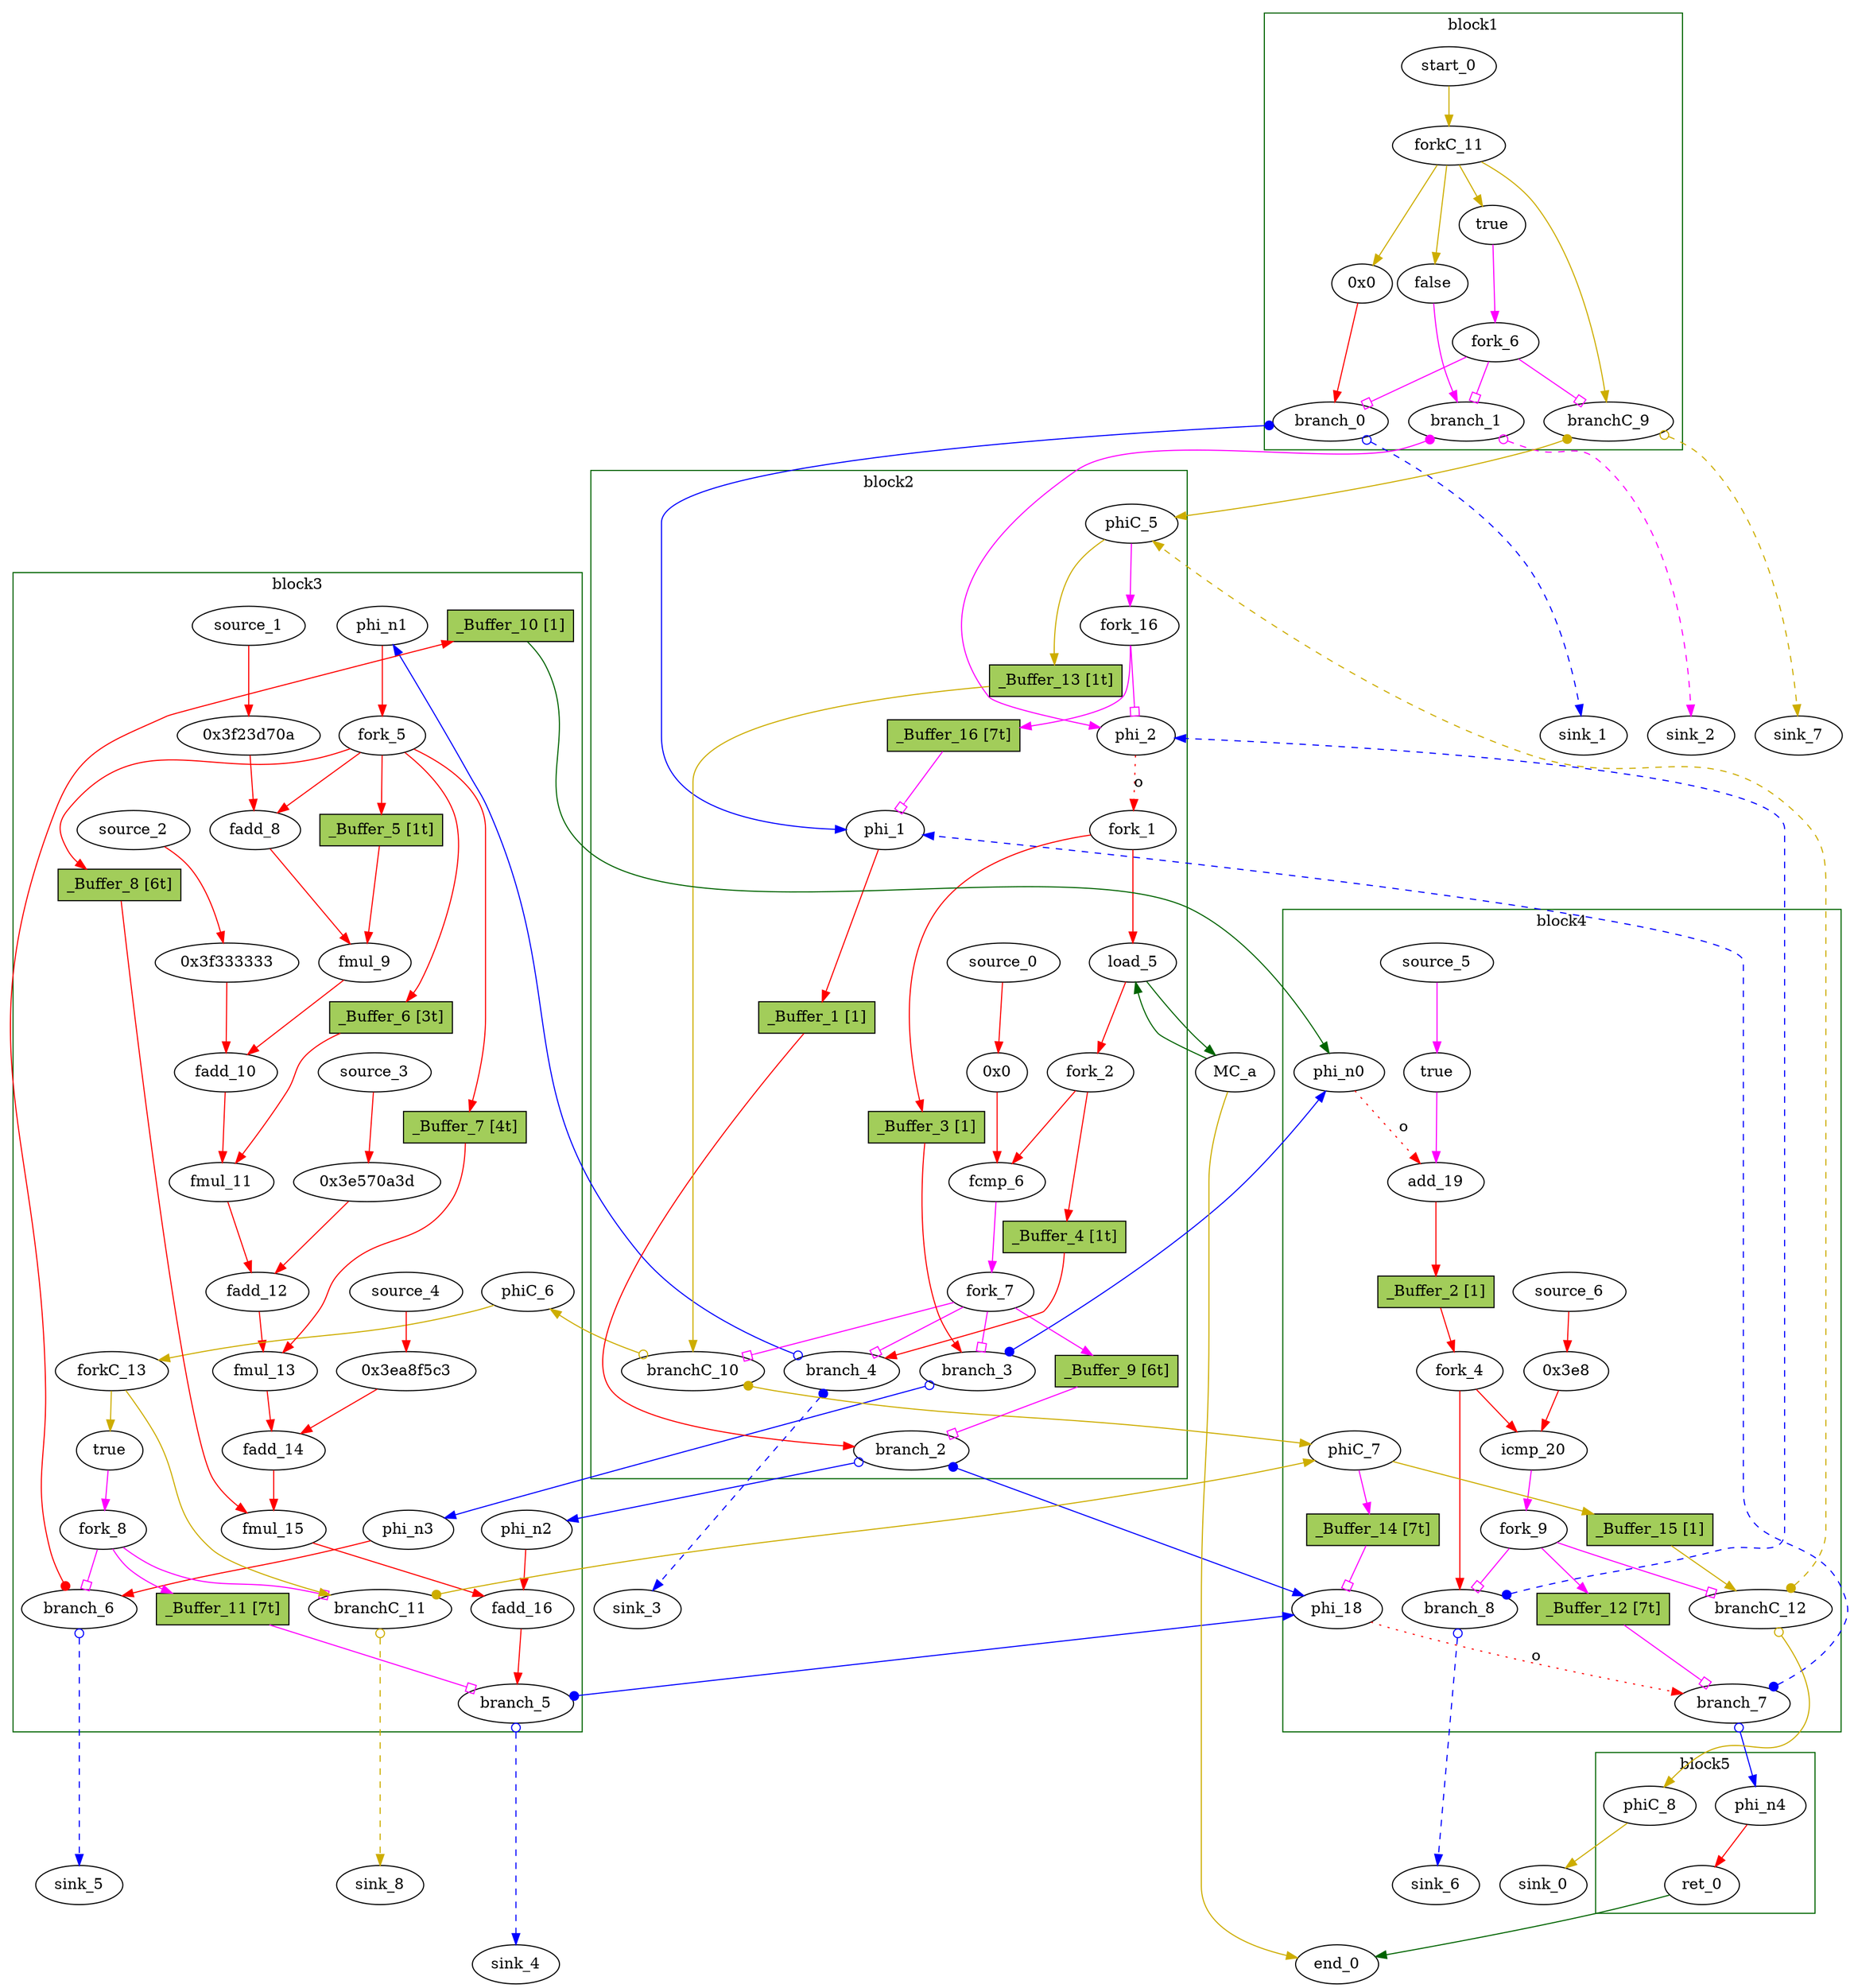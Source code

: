 // Number of blocks: 96
// Number of channels: 140
Digraph G {

  // Blocks
subgraph cluster_1 {
color = "darkgreen"
label = "block1"
  brCst_block1 [type=Constant, in="in1:1", out="out1:1", bbID = 1, value="0x1", label=true,  shape=oval];
  cst_0 [type=Constant, in="in1:32", out="out1:32", bbID = 1, value="0x0", label="0x0",  shape=oval];
  cst_1 [type=Constant, in="in1:1", out="out1:1", bbID = 1, value="0x0", label=false,  shape=oval];
  branch_0 [type=Branch, in="in1:32 in2?:1", out="out1+:32 out2-:32", bbID = 1,  shape=oval];
  branch_1 [type=Branch, in="in1:1 in2?:1", out="out1+:1 out2-:1", bbID = 1,  shape=oval];
  fork_6 [type=Fork, in="in1:1", out="out1:1 out2:1 out3:1", bbID = 1,  shape=oval];
  start_0 [type=Entry, in="in1:0", out="out1:0", bbID = 1,  shape=oval];
  forkC_11 [type=Fork, in="in1:0", out="out1:0 out2:0 out3:0 out4:0", bbID = 1,  shape=oval];
  branchC_9 [type=Branch, in="in1:0 in2?:1", out="out1+:0 out2-:0", bbID = 1,  shape=oval];
}
subgraph cluster_2 {
color = "darkgreen"
label = "block2"
  phi_1 [type=Mux, in="in1?:1 in2:32 in3:32", out="out1:32", delay=1.397, bbID = 2,  shape=oval];
  phi_2 [type=Mux, in="in1?:1 in2:10 in3:10", out="out1:10", delay=1.397, bbID = 2,  shape=oval];
  load_5 [type=Operator, in="in1:32 in2:10", out="out1:32 out2:10", op = "mc_load_op", delay=1.412, latency=2, bbID = 2, portID = 0, offset = 0, retimingDiff=0.4,  shape=oval];
  cst_2 [type=Constant, in="in1:32", out="out1:32", bbID = 2, value="0x0", label="0x0", retimingDiff=0.4,  shape=oval];
  fcmp_6 [type=Operator, in="in1:32 in2:32", out="out1:1", op = "fcmp_ult_op", delay=1.895, latency=2, bbID = 2, retimingDiff=0.4,  shape=oval];
  fork_1 [type=Fork, in="in1:10", out="out1:10 out2:10", bbID = 2,  shape=oval];
  fork_2 [type=Fork, in="in1:32", out="out1:32 out2:32", bbID = 2, retimingDiff=0.4,  shape=oval];
  branch_2 [type=Branch, in="in1:32 in2?:1", out="out1+:32 out2-:32", bbID = 2, retimingDiff=1,  shape=oval];
  branch_3 [type=Branch, in="in1:10 in2?:1", out="out1+:10 out2-:10", bbID = 2, retimingDiff=0.8,  shape=oval];
  branch_4 [type=Branch, in="in1:32 in2?:1", out="out1+:32 out2-:32", bbID = 2, retimingDiff=0.8,  shape=oval];
  fork_7 [type=Fork, in="in1:1", out="out1:1 out2:1 out3:1 out4:1", bbID = 2, retimingDiff=0.8,  shape=oval];
  phiC_5 [type=CntrlMerge, in="in1:0 in2:0", out="out1:0 out2?:1", bbID = 2,  shape=oval];
  branchC_10 [type=Branch, in="in1:0 in2?:1", out="out1+:0 out2-:0", bbID = 2, retimingDiff=0.8,  shape=oval];
  source_0 [type=Source, out="out1:32", bbID = 2, retimingDiff=0.4,  shape=oval];
  fork_16 [type=Fork, in="in1:1", out="out1:1 out2:1", bbID = 2,  shape=oval];
  _Buffer_1 [type=Buffer, in="in1:32", out="out1:32", bbID = 2, slots=1, transparent=false, label="_Buffer_1 [1]",  shape=box, style=filled, fillcolor=darkolivegreen3, height = 0.4];
  _Buffer_3 [type=Buffer, in="in1:10", out="out1:10", bbID = 2, slots=1, transparent=false, label="_Buffer_3 [1]",  shape=box, style=filled, fillcolor=darkolivegreen3, height = 0.4];
  _Buffer_4 [type=Buffer, in="in1:32", out="out1:32", bbID = 2, slots=1, transparent=true, label="_Buffer_4 [1t]",  shape=box, style=filled, fillcolor=darkolivegreen3, height = 0.4];
  _Buffer_9 [type=Buffer, in="in1:1", out="out1:1", bbID = 2, slots=6, transparent=true, label="_Buffer_9 [6t]",  shape=box, style=filled, fillcolor=darkolivegreen3, height = 0.4];
  _Buffer_13 [type=Buffer, in="in1:0", out="out1:0", bbID = 2, slots=1, transparent=true, label="_Buffer_13 [1t]",  shape=box, style=filled, fillcolor=darkolivegreen3, height = 0.4];
  _Buffer_16 [type=Buffer, in="in1:1", out="out1:1", bbID = 2, slots=7, transparent=true, label="_Buffer_16 [7t]",  shape=box, style=filled, fillcolor=darkolivegreen3, height = 0.4];
}
subgraph cluster_3 {
color = "darkgreen"
label = "block3"
  cst_3 [type=Constant, in="in1:32", out="out1:32", bbID = 3, value="0x3f23d70a", label="0x3f23d70a",  shape=oval];
  fadd_8 [type=Operator, in="in1:32 in2:32", out="out1:32", op = "fadd_op", latency=10, bbID = 3,  shape=oval];
  fmul_9 [type=Operator, in="in1:32 in2:32", out="out1:32", op = "fmul_op", latency=6, bbID = 3,  shape=oval];
  cst_4 [type=Constant, in="in1:32", out="out1:32", bbID = 3, value="0x3f333333", label="0x3f333333",  shape=oval];
  fadd_10 [type=Operator, in="in1:32 in2:32", out="out1:32", op = "fadd_op", latency=10, bbID = 3,  shape=oval];
  fmul_11 [type=Operator, in="in1:32 in2:32", out="out1:32", op = "fmul_op", latency=6, bbID = 3,  shape=oval];
  cst_5 [type=Constant, in="in1:32", out="out1:32", bbID = 3, value="0x3e570a3d", label="0x3e570a3d",  shape=oval];
  fadd_12 [type=Operator, in="in1:32 in2:32", out="out1:32", op = "fadd_op", latency=10, bbID = 3,  shape=oval];
  fmul_13 [type=Operator, in="in1:32 in2:32", out="out1:32", op = "fmul_op", latency=6, bbID = 3,  shape=oval];
  cst_6 [type=Constant, in="in1:32", out="out1:32", bbID = 3, value="0x3ea8f5c3", label="0x3ea8f5c3",  shape=oval];
  fadd_14 [type=Operator, in="in1:32 in2:32", out="out1:32", op = "fadd_op", latency=10, bbID = 3,  shape=oval];
  fmul_15 [type=Operator, in="in1:32 in2:32", out="out1:32", op = "fmul_op", latency=6, bbID = 3,  shape=oval];
  fadd_16 [type=Operator, in="in1:32 in2:32", out="out1:32", op = "fadd_op", latency=10, bbID = 3,  shape=oval];
  brCst_block3 [type=Constant, in="in1:1", out="out1:1", bbID = 3, value="0x1", label=true,  shape=oval];
  phi_n1 [type=Merge, in="in1:32", out="out1:32", bbID = 3,  shape=oval];
  phi_n2 [type=Merge, in="in1:32", out="out1:32", bbID = 3,  shape=oval];
  phi_n3 [type=Merge, in="in1:10", out="out1:10", bbID = 3,  shape=oval];
  fork_5 [type=Fork, in="in1:32", out="out1:32 out2:32 out3:32 out4:32 out5:32", bbID = 3,  shape=oval];
  branch_5 [type=Branch, in="in1:32 in2?:1", out="out1+:32 out2-:32", bbID = 3,  shape=oval];
  branch_6 [type=Branch, in="in1:10 in2?:1", out="out1+:10 out2-:10", bbID = 3,  shape=oval];
  fork_8 [type=Fork, in="in1:1", out="out1:1 out2:1 out3:1", bbID = 3,  shape=oval];
  phiC_6 [type=Merge, in="in1:0", out="out1:0", bbID = 3,  shape=oval];
  forkC_13 [type=Fork, in="in1:0", out="out1:0 out2:0", bbID = 3,  shape=oval];
  branchC_11 [type=Branch, in="in1:0 in2?:1", out="out1+:0 out2-:0", bbID = 3,  shape=oval];
  source_1 [type=Source, out="out1:32", bbID = 3,  shape=oval];
  source_2 [type=Source, out="out1:32", bbID = 3,  shape=oval];
  source_3 [type=Source, out="out1:32", bbID = 3,  shape=oval];
  source_4 [type=Source, out="out1:32", bbID = 3,  shape=oval];
  _Buffer_5 [type=Buffer, in="in1:32", out="out1:32", bbID = 3, slots=1, transparent=true, label="_Buffer_5 [1t]",  shape=box, style=filled, fillcolor=darkolivegreen3, height = 0.4];
  _Buffer_6 [type=Buffer, in="in1:32", out="out1:32", bbID = 3, slots=3, transparent=true, label="_Buffer_6 [3t]",  shape=box, style=filled, fillcolor=darkolivegreen3, height = 0.4];
  _Buffer_7 [type=Buffer, in="in1:32", out="out1:32", bbID = 3, slots=4, transparent=true, label="_Buffer_7 [4t]",  shape=box, style=filled, fillcolor=darkolivegreen3, height = 0.4];
  _Buffer_8 [type=Buffer, in="in1:32", out="out1:32", bbID = 3, slots=6, transparent=true, label="_Buffer_8 [6t]",  shape=box, style=filled, fillcolor=darkolivegreen3, height = 0.4];
  _Buffer_10 [type=Buffer, in="in1:10", out="out1:10", bbID = 3, slots=1, transparent=false, label="_Buffer_10 [1]",  shape=box, style=filled, fillcolor=darkolivegreen3, height = 0.4];
  _Buffer_11 [type=Buffer, in="in1:1", out="out1:1", bbID = 3, slots=7, transparent=true, label="_Buffer_11 [7t]",  shape=box, style=filled, fillcolor=darkolivegreen3, height = 0.4];
}
subgraph cluster_4 {
color = "darkgreen"
label = "block4"
  phi_18 [type=Mux, in="in1?:1 in2:32 in3:32", out="out1:32", delay=1.397, bbID = 4, retimingDiff=1,  shape=oval];
  cst_7 [type=Constant, in="in1:1", out="out1:1", bbID = 4, value="0x1", label=true, retimingDiff=0.8,  shape=oval];
  add_19 [type=Operator, in="in1:10 in2:10", out="out1:10", op = "add_op", delay=2.287, bbID = 4, retimingDiff=0.8,  shape=oval];
  cst_8 [type=Constant, in="in1:10", out="out1:10", bbID = 4, value="0x3e8", label="0x3e8", retimingDiff=1,  shape=oval];
  icmp_20 [type=Operator, in="in1:10 in2:10", out="out1:1", op = "icmp_ult_op", delay=1.907, bbID = 4, retimingDiff=1,  shape=oval];
  phi_n0 [type=Merge, in="in1:10 in2:10", out="out1:10", delay=1.397, bbID = 4, retimingDiff=0.8,  shape=oval];
  fork_4 [type=Fork, in="in1:10", out="out1:10 out2:10", bbID = 4, retimingDiff=1,  shape=oval];
  branch_7 [type=Branch, in="in1:32 in2?:1", out="out1+:32 out2-:32", bbID = 4, retimingDiff=1,  shape=oval];
  branch_8 [type=Branch, in="in1:10 in2?:1", out="out1+:10 out2-:10", bbID = 4, retimingDiff=1,  shape=oval];
  fork_9 [type=Fork, in="in1:1", out="out1:1 out2:1 out3:1", bbID = 4, retimingDiff=1,  shape=oval];
  phiC_7 [type=CntrlMerge, in="in1:0 in2:0", out="out1:0 out2?:1", bbID = 4, retimingDiff=0.8,  shape=oval];
  branchC_12 [type=Branch, in="in1:0 in2?:1", out="out1+:0 out2-:0", bbID = 4, retimingDiff=1,  shape=oval];
  source_5 [type=Source, out="out1:1", bbID = 4, retimingDiff=0.8,  shape=oval];
  source_6 [type=Source, out="out1:10", bbID = 4, retimingDiff=1,  shape=oval];
  _Buffer_2 [type=Buffer, in="in1:10", out="out1:10", bbID = 4, slots=1, transparent=false, label="_Buffer_2 [1]",  shape=box, style=filled, fillcolor=darkolivegreen3, height = 0.4];
  _Buffer_12 [type=Buffer, in="in1:1", out="out1:1", bbID = 4, slots=7, transparent=true, label="_Buffer_12 [7t]",  shape=box, style=filled, fillcolor=darkolivegreen3, height = 0.4];
  _Buffer_14 [type=Buffer, in="in1:1", out="out1:1", bbID = 4, slots=7, transparent=true, label="_Buffer_14 [7t]",  shape=box, style=filled, fillcolor=darkolivegreen3, height = 0.4];
  _Buffer_15 [type=Buffer, in="in1:0", out="out1:0", bbID = 4, slots=1, transparent=false, label="_Buffer_15 [1]",  shape=box, style=filled, fillcolor=darkolivegreen3, height = 0.4];
}
subgraph cluster_5 {
color = "darkgreen"
label = "block5"
  ret_0 [type=Operator, in="in1:32", out="out1:32", op = "ret_op", bbID = 5,  shape=oval];
  phi_n4 [type=Merge, in="in1:32", out="out1:32", bbID = 5,  shape=oval];
  phiC_8 [type=Merge, in="in1:0", out="out1:0", bbID = 5,  shape=oval];
}
  MC_a [type=MC, in="in1:10*l0a", out="out1:32*l0d out2:0*e", bbID = 0, memory = "a", bbcount = 0, ldcount = 1, stcount = 0, ];
  end_0 [type=Exit, in="in1:0*e in2:32", out="out1:32", bbID = 0,  shape=oval];
  sink_0 [type=Sink, in="in1:0", bbID = 0,  shape=oval];
  sink_1 [type=Sink, in="in1:32", bbID = 0,  shape=oval];
  sink_2 [type=Sink, in="in1:1", bbID = 0,  shape=oval];
  sink_3 [type=Sink, in="in1:32", bbID = 0,  shape=oval];
  sink_4 [type=Sink, in="in1:32", bbID = 0,  shape=oval];
  sink_5 [type=Sink, in="in1:10", bbID = 0,  shape=oval];
  sink_6 [type=Sink, in="in1:10", bbID = 0,  shape=oval];
  sink_7 [type=Sink, in="in1:0", bbID = 0,  shape=oval];
  sink_8 [type=Sink, in="in1:0", bbID = 0,  shape=oval];

  // Channels
  brCst_block1 -> fork_6 [from=out1, to=in1, arrowhead=normal, color=magenta];
  cst_0 -> branch_0 [from=out1, to=in1, arrowhead=normal, color=red];
  phi_1 -> _Buffer_1 [from=out1, to=in1, arrowhead=normal, color=red];
  cst_1 -> branch_1 [from=out1, to=in1, arrowhead=normal, color=magenta];
  phi_2 -> fork_1 [from=out1, to=in1, arrowhead=normal, color=red, slots=1, style=dotted, label="o", transparent=true];
  load_5 -> fork_2 [from=out1, to=in1, arrowhead=normal, color=red];
  load_5 -> MC_a [from=out2, to=in1, arrowhead=normal, color=darkgreen];
  cst_2 -> fcmp_6 [from=out1, to=in2, arrowhead=normal, color=red];
  fcmp_6 -> fork_7 [from=out1, to=in1, arrowhead=normal, color=magenta];
  cst_3 -> fadd_8 [from=out1, to=in2, arrowhead=normal, color=red];
  fadd_8 -> fmul_9 [from=out1, to=in1, arrowhead=normal, color=red];
  fmul_9 -> fadd_10 [from=out1, to=in1, arrowhead=normal, color=red];
  cst_4 -> fadd_10 [from=out1, to=in2, arrowhead=normal, color=red];
  fadd_10 -> fmul_11 [from=out1, to=in1, arrowhead=normal, color=red];
  fmul_11 -> fadd_12 [from=out1, to=in1, arrowhead=normal, color=red];
  cst_5 -> fadd_12 [from=out1, to=in2, arrowhead=normal, color=red];
  fadd_12 -> fmul_13 [from=out1, to=in1, arrowhead=normal, color=red];
  fmul_13 -> fadd_14 [from=out1, to=in1, arrowhead=normal, color=red];
  cst_6 -> fadd_14 [from=out1, to=in2, arrowhead=normal, color=red];
  fadd_14 -> fmul_15 [from=out1, to=in1, arrowhead=normal, color=red];
  fmul_15 -> fadd_16 [from=out1, to=in2, arrowhead=normal, color=red];
  fadd_16 -> branch_5 [from=out1, to=in1, arrowhead=normal, color=red];
  brCst_block3 -> fork_8 [from=out1, to=in1, arrowhead=normal, color=magenta];
  phi_18 -> branch_7 [from=out1, to=in1, arrowhead=normal, color=red, slots=1, style=dotted, label="o", transparent=true];
  cst_7 -> add_19 [from=out1, to=in2, arrowhead=normal, color=magenta];
  add_19 -> _Buffer_2 [from=out1, to=in1, arrowhead=normal, color=red];
  cst_8 -> icmp_20 [from=out1, to=in2, arrowhead=normal, color=red];
  icmp_20 -> fork_9 [from=out1, to=in1, arrowhead=normal, color=magenta];
  ret_0 -> end_0 [from=out1, to=in2, arrowhead=normal, color=darkgreen];
  phi_n0 -> add_19 [from=out1, to=in1, arrowhead=normal, color=red, slots=1, style=dotted, label="o", transparent=true];
  phi_n1 -> fork_5 [from=out1, to=in1, arrowhead=normal, color=red];
  phi_n2 -> fadd_16 [from=out1, to=in1, arrowhead=normal, color=red];
  phi_n3 -> branch_6 [from=out1, to=in1, arrowhead=normal, color=red];
  phi_n4 -> ret_0 [from=out1, to=in1, arrowhead=normal, color=red];
  fork_1 -> load_5 [from=out1, to=in2, arrowhead=normal, color=red];
  fork_1 -> _Buffer_3 [from=out2, to=in1, arrowhead=normal, color=red];
  fork_2 -> fcmp_6 [from=out1, to=in1, arrowhead=normal, color=red];
  fork_2 -> _Buffer_4 [from=out2, to=in1, arrowhead=normal, color=red];
  fork_4 -> icmp_20 [from=out1, to=in1, arrowhead=normal, color=red];
  fork_4 -> branch_8 [from=out2, to=in1, arrowhead=normal, color=red];
  fork_5 -> fadd_8 [from=out1, to=in1, arrowhead=normal, color=red];
  fork_5 -> _Buffer_5 [from=out2, to=in1, arrowhead=normal, color=red];
  fork_5 -> _Buffer_6 [from=out3, to=in1, arrowhead=normal, color=red];
  fork_5 -> _Buffer_7 [from=out4, to=in1, arrowhead=normal, color=red];
  fork_5 -> _Buffer_8 [from=out5, to=in1, arrowhead=normal, color=red];
  branch_0 -> phi_1 [from=out1, to=in2, dir=both, arrowtail=dot, arrowhead=normal, color=blue];
  branch_0 -> sink_1 [from=out2, to=in1, dir=both, arrowtail=odot, arrowhead=normal, color=blue, style=dashed, minlen = 3];
  branch_1 -> phi_2 [from=out1, to=in2, dir=both, arrowtail=dot, arrowhead=normal, color=magenta];
  branch_1 -> sink_2 [from=out2, to=in1, dir=both, arrowtail=odot, arrowhead=normal, color=magenta, style=dashed, minlen = 3];
  fork_6 -> branch_0 [from=out2, to=in2, arrowhead=obox, color=magenta];
  fork_6 -> branch_1 [from=out1, to=in2, arrowhead=obox, color=magenta];
  fork_6 -> branchC_9 [from=out3, to=in2, arrowhead=obox, color=magenta];
  branch_2 -> phi_18 [from=out1, to=in2, dir=both, arrowtail=dot, arrowhead=normal, color=blue];
  branch_2 -> phi_n2 [from=out2, to=in1, dir=both, arrowtail=odot, arrowhead=normal, color=blue];
  branch_3 -> phi_n0 [from=out1, to=in1, dir=both, arrowtail=dot, arrowhead=normal, color=blue];
  branch_3 -> phi_n3 [from=out2, to=in1, dir=both, arrowtail=odot, arrowhead=normal, color=blue];
  branch_4 -> phi_n1 [from=out2, to=in1, dir=both, arrowtail=odot, arrowhead=normal, color=blue];
  branch_4 -> sink_3 [from=out1, to=in1, dir=both, arrowtail=dot, arrowhead=normal, color=blue, style=dashed, minlen = 3];
  fork_7 -> _Buffer_9 [from=out3, to=in1, arrowhead=normal, color=magenta];
  fork_7 -> branch_3 [from=out2, to=in2, arrowhead=obox, color=magenta];
  fork_7 -> branch_4 [from=out1, to=in2, arrowhead=obox, color=magenta];
  fork_7 -> branchC_10 [from=out4, to=in2, arrowhead=obox, color=magenta];
  branch_5 -> phi_18 [from=out1, to=in3, dir=both, arrowtail=dot, arrowhead=normal, color=blue];
  branch_5 -> sink_4 [from=out2, to=in1, dir=both, arrowtail=odot, arrowhead=normal, color=blue, style=dashed, minlen = 3];
  branch_6 -> _Buffer_10 [from=out1, to=in1, dir=both, arrowtail=dot, arrowhead=normal, color=red, constraint=false];
  branch_6 -> sink_5 [from=out2, to=in1, dir=both, arrowtail=odot, arrowhead=normal, color=blue, style=dashed, minlen = 3];
  fork_8 -> _Buffer_11 [from=out2, to=in1, arrowhead=normal, color=magenta];
  fork_8 -> branch_6 [from=out1, to=in2, arrowhead=obox, color=magenta];
  fork_8 -> branchC_11 [from=out3, to=in2, arrowhead=obox, color=magenta];
  branch_7 -> phi_1 [from=out1, to=in3, dir=both, arrowtail=dot, arrowhead=normal, color=blue, style=dashed, minlen = 3];
  branch_7 -> phi_n4 [from=out2, to=in1, dir=both, arrowtail=odot, arrowhead=normal, color=blue];
  branch_8 -> phi_2 [from=out1, to=in3, dir=both, arrowtail=dot, arrowhead=normal, color=blue, style=dashed, minlen = 3];
  branch_8 -> sink_6 [from=out2, to=in1, dir=both, arrowtail=odot, arrowhead=normal, color=blue, style=dashed, minlen = 3];
  fork_9 -> _Buffer_12 [from=out2, to=in1, arrowhead=normal, color=magenta];
  fork_9 -> branch_8 [from=out1, to=in2, arrowhead=obox, color=magenta];
  fork_9 -> branchC_12 [from=out3, to=in2, arrowhead=obox, color=magenta];
  MC_a -> load_5 [from=out1, to=in1, arrowhead=normal, color=darkgreen];
  MC_a -> end_0 [from=out2, to=in1, arrowhead=normal, color=gold3];
  start_0 -> forkC_11 [from=out1, to=in1, arrowhead=normal, color=gold3];
  forkC_11 -> brCst_block1 [from=out4, to=in1, arrowhead=normal, color=gold3];
  forkC_11 -> cst_0 [from=out1, to=in1, arrowhead=normal, color=gold3];
  forkC_11 -> cst_1 [from=out2, to=in1, arrowhead=normal, color=gold3];
  forkC_11 -> branchC_9 [from=out3, to=in1, arrowhead=normal, color=gold3];
  branchC_9 -> phiC_5 [from=out1, to=in1, dir=both, arrowtail=dot, arrowhead=normal, color=gold3];
  branchC_9 -> sink_7 [from=out2, to=in1, dir=both, arrowtail=odot, arrowhead=normal, color=gold3, style=dashed, minlen = 3];
  phiC_5 -> _Buffer_13 [from=out1, to=in1, arrowhead=normal, color=gold3];
  phiC_5 -> fork_16 [from=out2, to=in1, arrowhead=normal, color=magenta];
  branchC_10 -> phiC_6 [from=out2, to=in1, dir=both, arrowtail=odot, arrowhead=normal, color=gold3];
  branchC_10 -> phiC_7 [from=out1, to=in1, dir=both, arrowtail=dot, arrowhead=normal, color=gold3];
  phiC_6 -> forkC_13 [from=out1, to=in1, arrowhead=normal, color=gold3];
  forkC_13 -> brCst_block3 [from=out2, to=in1, arrowhead=normal, color=gold3];
  forkC_13 -> branchC_11 [from=out1, to=in1, arrowhead=normal, color=gold3];
  branchC_11 -> phiC_7 [from=out1, to=in2, dir=both, arrowtail=dot, arrowhead=normal, color=gold3];
  branchC_11 -> sink_8 [from=out2, to=in1, dir=both, arrowtail=odot, arrowhead=normal, color=gold3, style=dashed, minlen = 3];
  phiC_7 -> _Buffer_14 [from=out2, to=in1, arrowhead=normal, color=magenta];
  phiC_7 -> _Buffer_15 [from=out1, to=in1, arrowhead=normal, color=gold3];
  branchC_12 -> phiC_5 [from=out1, to=in2, dir=both, arrowtail=dot, arrowhead=normal, color=gold3, style=dashed, minlen = 3];
  branchC_12 -> phiC_8 [from=out2, to=in1, dir=both, arrowtail=odot, arrowhead=normal, color=gold3];
  phiC_8 -> sink_0 [from=out1, to=in1, arrowhead=normal, color=gold3];
  source_0 -> cst_2 [from=out1, to=in1, arrowhead=normal, color=red];
  source_1 -> cst_3 [from=out1, to=in1, arrowhead=normal, color=red];
  source_2 -> cst_4 [from=out1, to=in1, arrowhead=normal, color=red];
  source_3 -> cst_5 [from=out1, to=in1, arrowhead=normal, color=red];
  source_4 -> cst_6 [from=out1, to=in1, arrowhead=normal, color=red];
  source_5 -> cst_7 [from=out1, to=in1, arrowhead=normal, color=magenta];
  source_6 -> cst_8 [from=out1, to=in1, arrowhead=normal, color=red];
  fork_16 -> _Buffer_16 [from=out1, to=in1, arrowhead=normal, color=magenta];
  fork_16 -> phi_2 [from=out2, to=in1, arrowhead=obox, color=magenta];
  _Buffer_1 -> branch_2 [from=out1, to=in1, arrowhead=normal, color=red];
  _Buffer_2 -> fork_4 [from=out1, to=in1, arrowhead=normal, color=red];
  _Buffer_3 -> branch_3 [from=out1, to=in1, arrowhead=normal, color=red];
  _Buffer_4 -> branch_4 [from=out1, to=in1, arrowhead=normal, color=red];
  _Buffer_5 -> fmul_9 [from=out1, to=in2, arrowhead=normal, color=red];
  _Buffer_6 -> fmul_11 [from=out1, to=in2, arrowhead=normal, color=red];
  _Buffer_7 -> fmul_13 [from=out1, to=in2, arrowhead=normal, color=red];
  _Buffer_8 -> fmul_15 [from=out1, to=in2, arrowhead=normal, color=red];
  _Buffer_9 -> branch_2 [from=out1, to=in2, arrowhead=obox, color=magenta];
  _Buffer_10 -> phi_n0 [from=out1, to=in2, arrowhead=normal, color=darkgreen];
  _Buffer_11 -> branch_5 [from=out1, to=in2, arrowhead=obox, color=magenta];
  _Buffer_12 -> branch_7 [from=out1, to=in2, arrowhead=obox, color=magenta];
  _Buffer_13 -> branchC_10 [from=out1, to=in1, arrowhead=normal, color=gold3];
  _Buffer_14 -> phi_18 [from=out1, to=in1, arrowhead=obox, color=magenta];
  _Buffer_15 -> branchC_12 [from=out1, to=in1, arrowhead=normal, color=gold3];
  _Buffer_16 -> phi_1 [from=out1, to=in1, arrowhead=obox, color=magenta];
}
